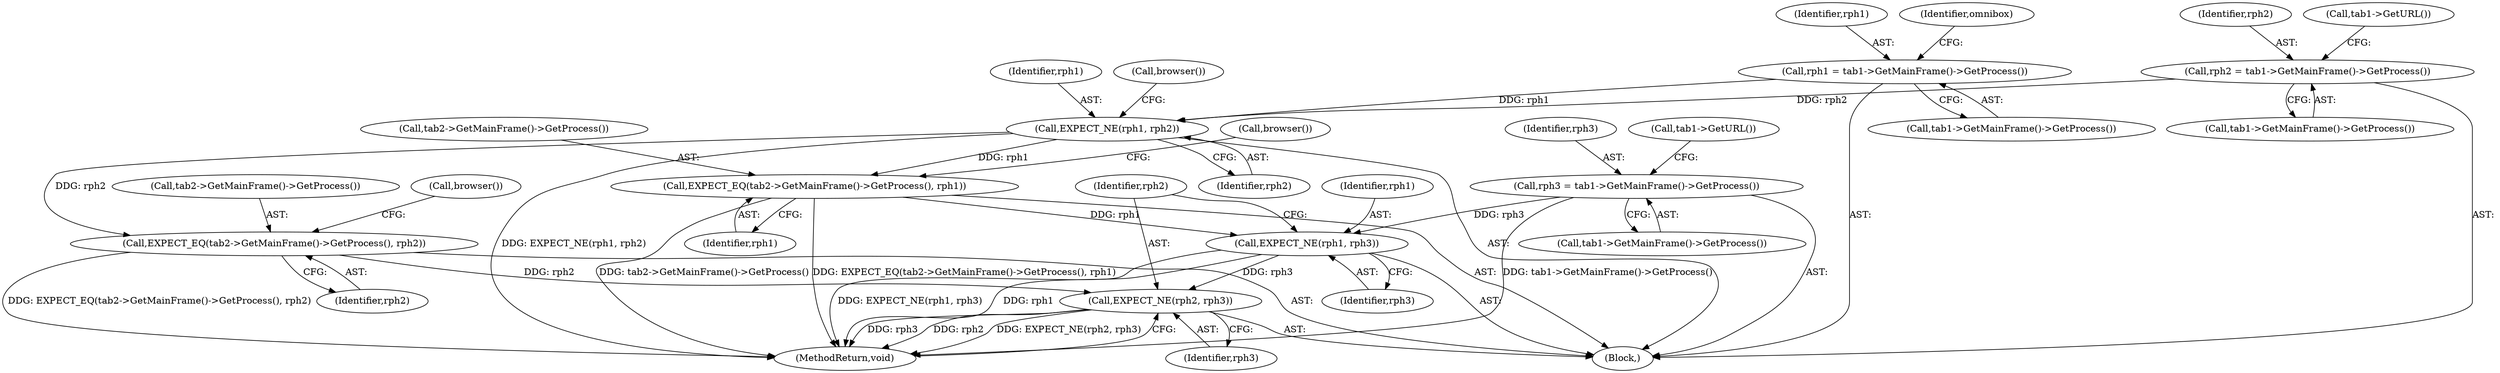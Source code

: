 digraph "1_Chrome_0bb3f5c715eb66bb5c1fb05fd81d902ca57f33ca@pointer" {
"1000273" [label="(Call,EXPECT_NE(rph2, rph3))"];
"1000212" [label="(Call,EXPECT_EQ(tab2->GetMainFrame()->GetProcess(), rph2))"];
"1000186" [label="(Call,EXPECT_NE(rph1, rph2))"];
"1000149" [label="(Call,rph1 = tab1->GetMainFrame()->GetProcess())"];
"1000177" [label="(Call,rph2 = tab1->GetMainFrame()->GetProcess())"];
"1000270" [label="(Call,EXPECT_NE(rph1, rph3))"];
"1000239" [label="(Call,EXPECT_EQ(tab2->GetMainFrame()->GetProcess(), rph1))"];
"1000261" [label="(Call,rph3 = tab1->GetMainFrame()->GetProcess())"];
"1000270" [label="(Call,EXPECT_NE(rph1, rph3))"];
"1000241" [label="(Identifier,rph1)"];
"1000271" [label="(Identifier,rph1)"];
"1000186" [label="(Call,EXPECT_NE(rph1, rph2))"];
"1000263" [label="(Call,tab1->GetMainFrame()->GetProcess())"];
"1000179" [label="(Call,tab1->GetMainFrame()->GetProcess())"];
"1000151" [label="(Call,tab1->GetMainFrame()->GetProcess())"];
"1000213" [label="(Call,tab2->GetMainFrame()->GetProcess())"];
"1000214" [label="(Identifier,rph2)"];
"1000239" [label="(Call,EXPECT_EQ(tab2->GetMainFrame()->GetProcess(), rph1))"];
"1000274" [label="(Identifier,rph2)"];
"1000273" [label="(Call,EXPECT_NE(rph2, rph3))"];
"1000245" [label="(Call,browser())"];
"1000178" [label="(Identifier,rph2)"];
"1000262" [label="(Identifier,rph3)"];
"1000272" [label="(Identifier,rph3)"];
"1000240" [label="(Call,tab2->GetMainFrame()->GetProcess())"];
"1000275" [label="(Identifier,rph3)"];
"1000101" [label="(Block,)"];
"1000177" [label="(Call,rph2 = tab1->GetMainFrame()->GetProcess())"];
"1000181" [label="(Call,tab1->GetURL())"];
"1000188" [label="(Identifier,rph2)"];
"1000212" [label="(Call,EXPECT_EQ(tab2->GetMainFrame()->GetProcess(), rph2))"];
"1000261" [label="(Call,rph3 = tab1->GetMainFrame()->GetProcess())"];
"1000187" [label="(Identifier,rph1)"];
"1000276" [label="(MethodReturn,void)"];
"1000150" [label="(Identifier,rph1)"];
"1000192" [label="(Call,browser())"];
"1000153" [label="(Identifier,omnibox)"];
"1000218" [label="(Call,browser())"];
"1000149" [label="(Call,rph1 = tab1->GetMainFrame()->GetProcess())"];
"1000265" [label="(Call,tab1->GetURL())"];
"1000273" -> "1000101"  [label="AST: "];
"1000273" -> "1000275"  [label="CFG: "];
"1000274" -> "1000273"  [label="AST: "];
"1000275" -> "1000273"  [label="AST: "];
"1000276" -> "1000273"  [label="CFG: "];
"1000273" -> "1000276"  [label="DDG: rph3"];
"1000273" -> "1000276"  [label="DDG: rph2"];
"1000273" -> "1000276"  [label="DDG: EXPECT_NE(rph2, rph3)"];
"1000212" -> "1000273"  [label="DDG: rph2"];
"1000270" -> "1000273"  [label="DDG: rph3"];
"1000212" -> "1000101"  [label="AST: "];
"1000212" -> "1000214"  [label="CFG: "];
"1000213" -> "1000212"  [label="AST: "];
"1000214" -> "1000212"  [label="AST: "];
"1000218" -> "1000212"  [label="CFG: "];
"1000212" -> "1000276"  [label="DDG: EXPECT_EQ(tab2->GetMainFrame()->GetProcess(), rph2)"];
"1000186" -> "1000212"  [label="DDG: rph2"];
"1000186" -> "1000101"  [label="AST: "];
"1000186" -> "1000188"  [label="CFG: "];
"1000187" -> "1000186"  [label="AST: "];
"1000188" -> "1000186"  [label="AST: "];
"1000192" -> "1000186"  [label="CFG: "];
"1000186" -> "1000276"  [label="DDG: EXPECT_NE(rph1, rph2)"];
"1000149" -> "1000186"  [label="DDG: rph1"];
"1000177" -> "1000186"  [label="DDG: rph2"];
"1000186" -> "1000239"  [label="DDG: rph1"];
"1000149" -> "1000101"  [label="AST: "];
"1000149" -> "1000151"  [label="CFG: "];
"1000150" -> "1000149"  [label="AST: "];
"1000151" -> "1000149"  [label="AST: "];
"1000153" -> "1000149"  [label="CFG: "];
"1000177" -> "1000101"  [label="AST: "];
"1000177" -> "1000179"  [label="CFG: "];
"1000178" -> "1000177"  [label="AST: "];
"1000179" -> "1000177"  [label="AST: "];
"1000181" -> "1000177"  [label="CFG: "];
"1000270" -> "1000101"  [label="AST: "];
"1000270" -> "1000272"  [label="CFG: "];
"1000271" -> "1000270"  [label="AST: "];
"1000272" -> "1000270"  [label="AST: "];
"1000274" -> "1000270"  [label="CFG: "];
"1000270" -> "1000276"  [label="DDG: EXPECT_NE(rph1, rph3)"];
"1000270" -> "1000276"  [label="DDG: rph1"];
"1000239" -> "1000270"  [label="DDG: rph1"];
"1000261" -> "1000270"  [label="DDG: rph3"];
"1000239" -> "1000101"  [label="AST: "];
"1000239" -> "1000241"  [label="CFG: "];
"1000240" -> "1000239"  [label="AST: "];
"1000241" -> "1000239"  [label="AST: "];
"1000245" -> "1000239"  [label="CFG: "];
"1000239" -> "1000276"  [label="DDG: EXPECT_EQ(tab2->GetMainFrame()->GetProcess(), rph1)"];
"1000239" -> "1000276"  [label="DDG: tab2->GetMainFrame()->GetProcess()"];
"1000261" -> "1000101"  [label="AST: "];
"1000261" -> "1000263"  [label="CFG: "];
"1000262" -> "1000261"  [label="AST: "];
"1000263" -> "1000261"  [label="AST: "];
"1000265" -> "1000261"  [label="CFG: "];
"1000261" -> "1000276"  [label="DDG: tab1->GetMainFrame()->GetProcess()"];
}
